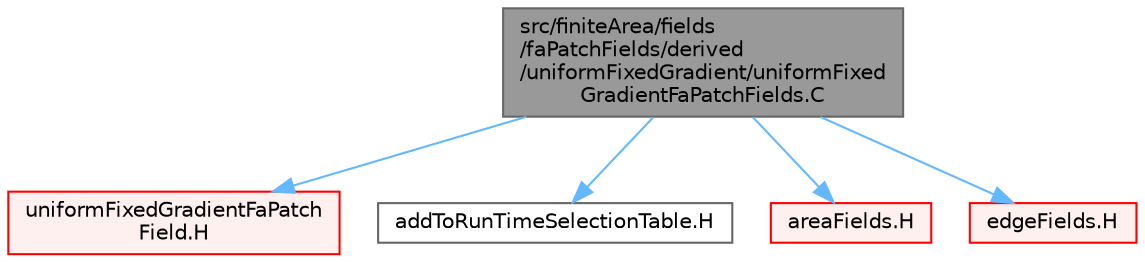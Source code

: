 digraph "src/finiteArea/fields/faPatchFields/derived/uniformFixedGradient/uniformFixedGradientFaPatchFields.C"
{
 // LATEX_PDF_SIZE
  bgcolor="transparent";
  edge [fontname=Helvetica,fontsize=10,labelfontname=Helvetica,labelfontsize=10];
  node [fontname=Helvetica,fontsize=10,shape=box,height=0.2,width=0.4];
  Node1 [id="Node000001",label="src/finiteArea/fields\l/faPatchFields/derived\l/uniformFixedGradient/uniformFixed\lGradientFaPatchFields.C",height=0.2,width=0.4,color="gray40", fillcolor="grey60", style="filled", fontcolor="black",tooltip=" "];
  Node1 -> Node2 [id="edge1_Node000001_Node000002",color="steelblue1",style="solid",tooltip=" "];
  Node2 [id="Node000002",label="uniformFixedGradientFaPatch\lField.H",height=0.2,width=0.4,color="red", fillcolor="#FFF0F0", style="filled",URL="$uniformFixedGradientFaPatchField_8H.html",tooltip=" "];
  Node1 -> Node293 [id="edge2_Node000001_Node000293",color="steelblue1",style="solid",tooltip=" "];
  Node293 [id="Node000293",label="addToRunTimeSelectionTable.H",height=0.2,width=0.4,color="grey40", fillcolor="white", style="filled",URL="$addToRunTimeSelectionTable_8H.html",tooltip="Macros for easy insertion into run-time selection tables."];
  Node1 -> Node294 [id="edge3_Node000001_Node000294",color="steelblue1",style="solid",tooltip=" "];
  Node294 [id="Node000294",label="areaFields.H",height=0.2,width=0.4,color="red", fillcolor="#FFF0F0", style="filled",URL="$areaFields_8H.html",tooltip=" "];
  Node1 -> Node397 [id="edge4_Node000001_Node000397",color="steelblue1",style="solid",tooltip=" "];
  Node397 [id="Node000397",label="edgeFields.H",height=0.2,width=0.4,color="red", fillcolor="#FFF0F0", style="filled",URL="$edgeFields_8H.html",tooltip=" "];
}
